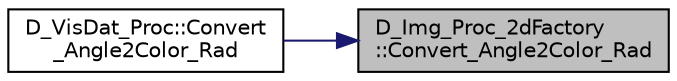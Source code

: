 digraph "D_Img_Proc_2dFactory::Convert_Angle2Color_Rad"
{
 // LATEX_PDF_SIZE
  edge [fontname="Helvetica",fontsize="10",labelfontname="Helvetica",labelfontsize="10"];
  node [fontname="Helvetica",fontsize="10",shape=record];
  rankdir="RL";
  Node1 [label="D_Img_Proc_2dFactory\l::Convert_Angle2Color_Rad",height=0.2,width=0.4,color="black", fillcolor="grey75", style="filled", fontcolor="black",tooltip=" "];
  Node1 -> Node2 [dir="back",color="midnightblue",fontsize="10",style="solid"];
  Node2 [label="D_VisDat_Proc::Convert\l_Angle2Color_Rad",height=0.2,width=0.4,color="black", fillcolor="white", style="filled",URL="$class_d___vis_dat___proc.html#a408a2ef39d371d29d7c4282803d12ce0",tooltip=" "];
}
